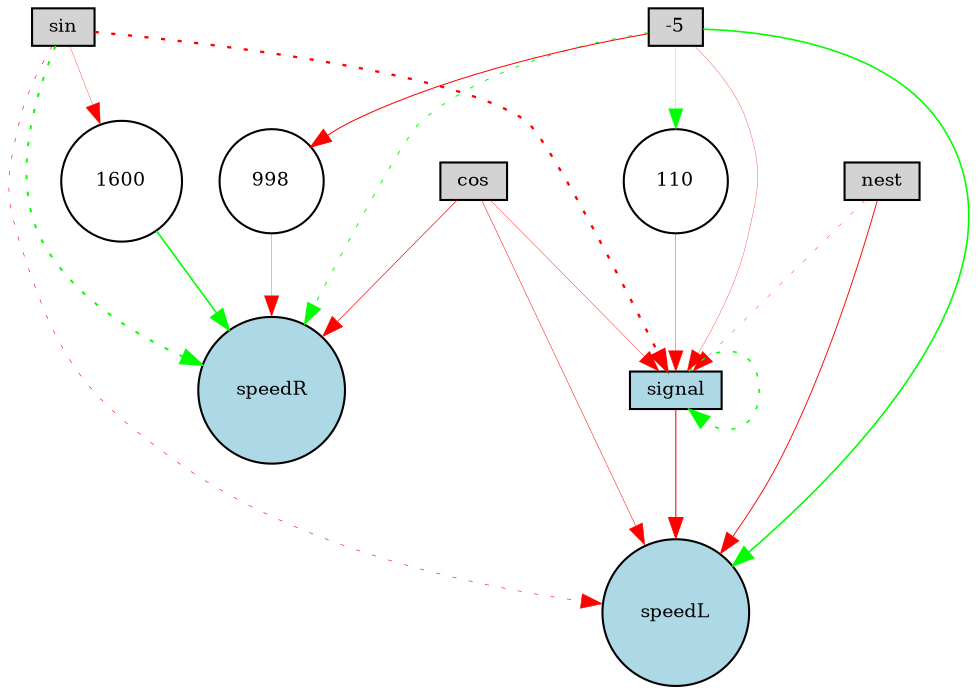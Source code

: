 digraph {
	node [fontsize=9 height=0.2 shape=circle width=0.2]
	cos [fillcolor=lightgray shape=box style=filled]
	sin [fillcolor=lightgray shape=box style=filled]
	nest [fillcolor=lightgray shape=box style=filled]
	signal [fillcolor=lightgray shape=box style=filled]
	-5 [fillcolor=lightgray shape=box style=filled]
	speedL [fillcolor=lightblue style=filled]
	speedR [fillcolor=lightblue style=filled]
	signal [fillcolor=lightblue style=filled]
	998 [fillcolor=white style=filled]
	1600 [fillcolor=white style=filled]
	110 [fillcolor=white style=filled]
	-5 -> speedL [color=green penwidth=0.7756009759098291 style=solid]
	1600 -> speedR [color=green penwidth=0.7843777577888585 style=solid]
	sin -> speedR [color=green penwidth=0.9528694334750678 style=dotted]
	-5 -> speedR [color=green penwidth=0.470352892873529 style=dotted]
	cos -> speedL [color=red penwidth=0.23648128299385476 style=solid]
	-5 -> 110 [color=green penwidth=0.13108518955150045 style=solid]
	998 -> speedR [color=red penwidth=0.149379569203402 style=solid]
	sin -> signal [color=red penwidth=1.1186985191497874 style=dotted]
	cos -> speedR [color=red penwidth=0.3164550285528748 style=solid]
	nest -> speedL [color=red penwidth=0.4475453229735523 style=solid]
	signal -> signal [color=green penwidth=0.7406713503986119 style=dotted]
	nest -> signal [color=red penwidth=0.18155272083643792 style=dotted]
	-5 -> 998 [color=red penwidth=0.4866545407079914 style=solid]
	cos -> signal [color=red penwidth=0.1892685196421481 style=solid]
	signal -> speedL [color=red penwidth=0.5028835999899106 style=solid]
	sin -> 1600 [color=red penwidth=0.15416145447767574 style=solid]
	-5 -> signal [color=red penwidth=0.14956566935426058 style=solid]
	110 -> signal [color=red penwidth=0.1901155137023347 style=solid]
	sin -> speedL [color=red penwidth=0.28629415518356294 style=dotted]
}
